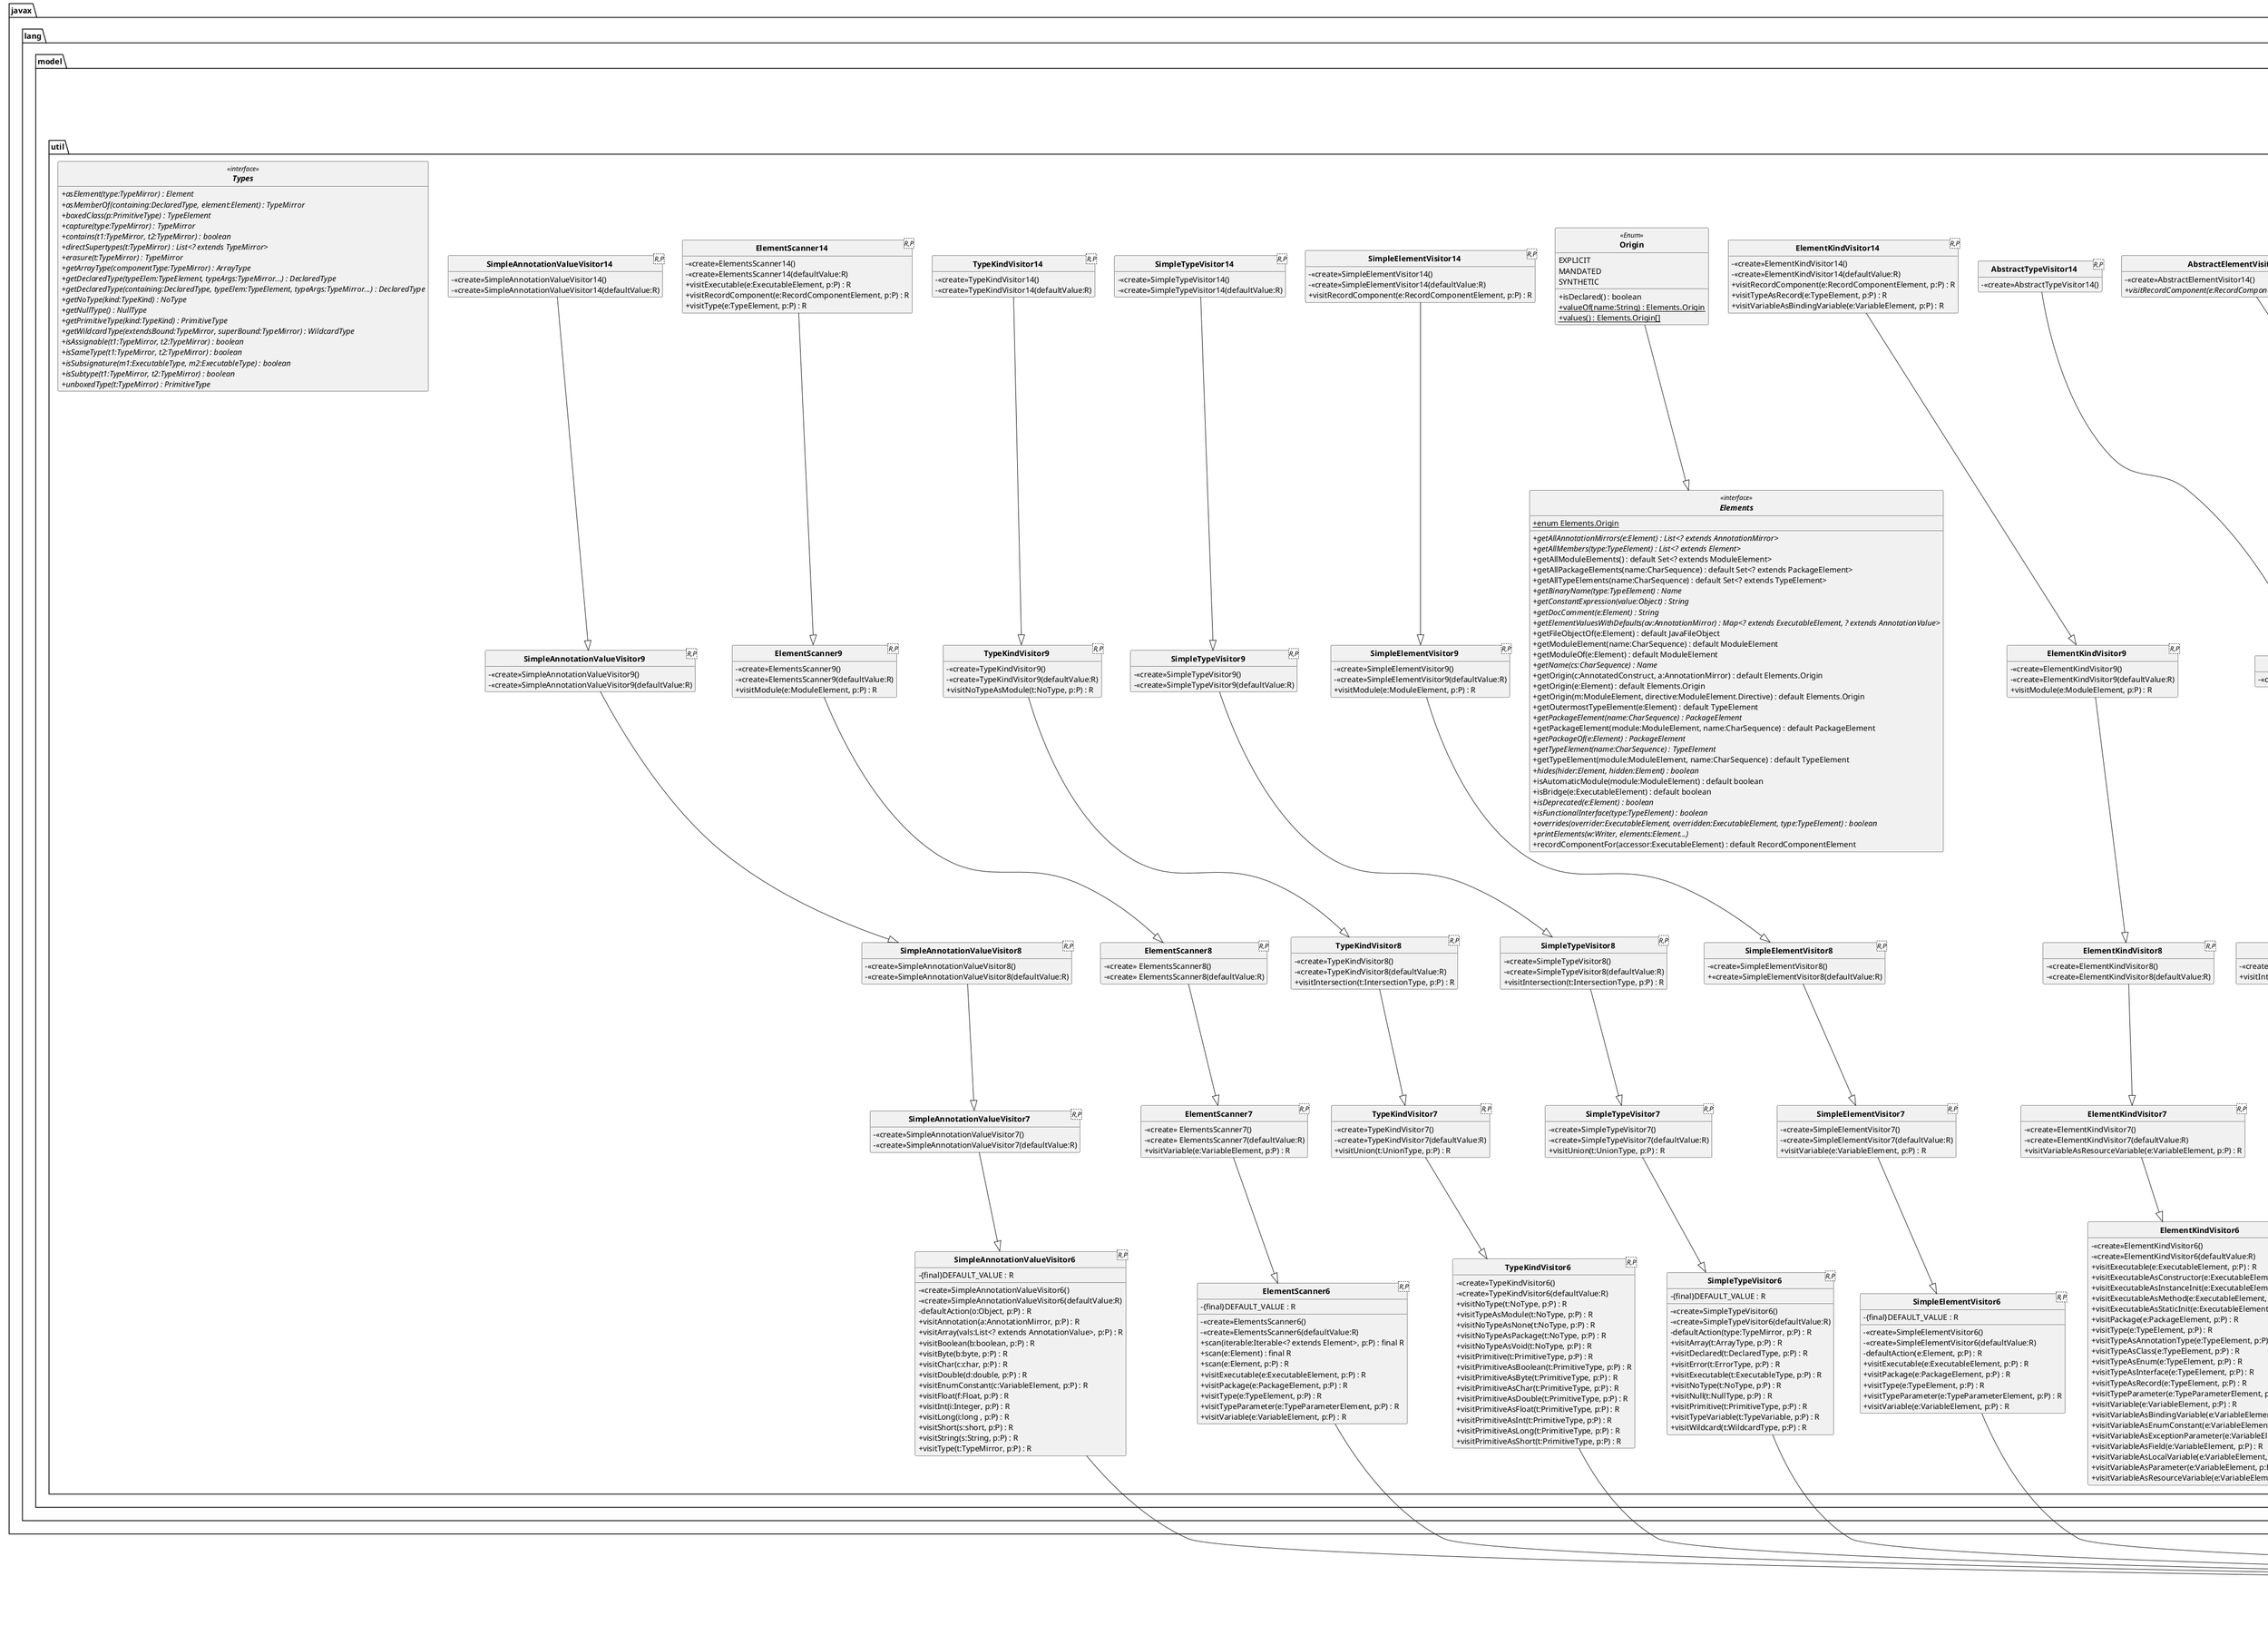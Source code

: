 @startuml
'https://plantuml.com/class-diagram
skinparam classAttributeIconSize 0
skinparam classFontStyle Bold
skinparam style strictuml
hide empty members

package javax.lang.model
{
    interface element.AnnotationMirror <<interface>>
    {
        +{abstract}getAnnotationType() : DeclaredType
        +{abstract}getElementValues() : Map<? extends ExecutableElement, ? extends AnnotationValue>
    }

    interface element.AnnotationValue <<interface>>
    {
        +{abstract}accept(v:AnnotationValueVisitor<R,P>, p:P) : <R, P> R
        +{abstract}getValue() : Object
        +{abstract}toString() : String
    }

    interface element.AnnotationValueVisitor<R,P> <<interface>>
    {
        + visit(av:AnnotationValue) : default R
        +{abstract}visit(av:AnnotationValue, p:P) : R
        +{abstract}visitAnnotation(a:AnnotationMirror, p:P) : R
        +{abstract}visitArray(vals:List<? extends AnnotationValue>, p:P) : R
        +{abstract}visitBoolean(b:boolean, p:P) : R
        +{abstract}visitByte(b:byte, p:P) : R
        +{abstract}visitChar(c:char, p:P) : R
        +{abstract}visitDouble(d:double, p:P) : R
        +{abstract}visitEnumConstant(c:VariableElement, p:P) : R
        +{abstract}visitFloat(f:float, p:P) : R
        +{abstract}visitInt(i:Integer, p:P) : R
        +{abstract}visitLong(i:long, p:P) : R
        +{abstract}visitShort(s:short, p:P) : R
        +{abstract}visitString(s:String, p:P) : R
        +{abstract}visitType(t:TypeMirror, p:P) : R
        +{abstract}visitUnknown(av:AnnotationValue, p:P) : R
    }
    interface element.Element <<interface>>
    {
        +{abstract}accept(v:ElementVisitor<R,P>, p:P) : <R, P>
        +{abstract}asType() : TypeMirror
        +{abstract}equals(obj:Object) : boolean
        +{abstract}getAnnotation(annotationType:Class<A>) : <A extends Annotation> A
        +{abstract}getAnnotationMirrors() : List<? extends AnnotationMirror>
        +{abstract}getAnnotationByType(annotationType:Class<A>) : <A extends Annotation> A[]
        +{abstract}getEnclosedElements() : List<? extends Element>
        +{abstract}getEnclosingElement() : Element
        +{abstract}getKind() : ElementKind
        +{abstract}getModifiers() : Set<Modifier>
        +{abstract}getSimpleName() : Name
        +{abstract}hashCode() : Integer
    }

    enum element.ElementKind <<enumération>>
    {
        ANNOTATION_TYPE
        BINDING_VARIABLE
        CLASS
        CONSTRUCTOR
        ENUM
        ENUM_CONSTANT
        EXCEPTION_PARAMETER
        FIELD
        INSTANCE_INIT
        INTERFACE
        LOCAL_VARIABLE
        METHOD
        MODULE
        OTHER
        PACKAGE
        PARAMETER
        RECORD
        RECORD_COMPONENT
        RESOURCE_VARIABLE
        STATIC_INIT
        TYPE_PARAMETER
        +isclass() : boolean
        +isDeclaredType() : boolean
        +isExecutable() : boolean
        +isField() : boolean
        +isInitializer() : boolean
        +isInterface() : boolean
        +isVariable() : boolean
        +{static}valueOf(name:String) : ElementKind
        +{static}values() : ElementKind[]
    }

    interface element.ElementVisitor<R,P> <<interface>>
    {
        + visit(e:Element) : default R
        +{abstract}visit(e:Element, p:P) : R
        +{abstract}visitExecutable(e:ExecutableElement, p:P) : R
        + visitModule(e:ModuleElement, p:P) : default R
        +{abstract}visitPackage(e:PackageElement, p:P) : R
        + visitRecordComponent(e:RecordComponentElement, p:P) : default R
        +{abstract}visitType(e:TypeElement, p:P) : R
        +{abstract}visitTypeParameter(e:TypeParameterElement, p:P) : R
        +{abstract}visitUnknown(e:Element, p:P) : R
        +{abstract}visitVariable(e:VariableElement, p:P) : R
    }

    interface element.ExecutableElement <<interface>>
    {
        +{abstract}asType() : TypeMirror
        +{abstract}getDefaultValue() : AnnotationValue
        +{abstract}getEnclosingElement() : Element
        +{abstract}getParameters() : List<? extends VariableElement>
        +{abstract}getReceiverType() : TypeMirror
        +{abstract}getReturnType() : TypeMirror
        +{abstract}getSimpleName() : Name
        +{abstract}getThrownTypes() : List<? extends TypeMirror>
        +{abstract}getTypeParameters() : List<? extends TypeParameterElement>
        +{abstract}isDefault() : boolean
        +{abstract}isVarArgs() : boolean
    }

    enum element.Modifier <<enumération>>
    {
        ABSTRACT
        DEFAULT
        FINAL
        NATIVE
        NON_SEALED
        PRIVATE
        PROTECTED
        PUBLIC
        SEALED
        STATIC
        STRICTFP
        SYNCHRONIZED
        TRANSIENT
        VOLATILE
        + toString() : String
        +{static}valueOf(name:String) : Modifier
        +{static}values() : Modifier[]
    }

    interface element.ModuleElement <<interface>>
    {
        +{static}interface ModuleElement.Directive
        +{static}enum ModuleElement.DirectiveKind
        +{static}interface ModuleElement.DirectiveVistitor<R,P>
        +{static}interface ModuleElement.ExportsDirective
        +{static}interface ModuleElement.OpensDirective
        +{static}interface ModuleElement.ProvidesDirective
        +{static}interface ModuleElement.RequiresDirective
        +{static}interface ModuleElement.UsesDirective
        +{abstract}asType() : TypeMirror
        +{abstract}getDirectives() : List<? extends ModuleElement.Directive>
        +{abstract}getEnclosedElements() : List<? extends Element>
        +{abstract}getEnclosingElement() : Element
        +{abstract}getQualifiedName() : Name
        +{abstract}getSimpleName() : Name
        +{abstract}isOpen() : boolean
        +{abstract}isUnnamed() : boolean
    }

    interface element.Name <<interface>>
    {
        +{abstract}contentEquals(cs : CharSequence) : boolean
        +{abstract}equals(obj:Object) : boolean
        +{abstract}hashCode() : Integer
    }

    enum element.NestingKind <<enumération>>
    {
        ANONYMOUS
        LOCAL
        MEMBER
        TOP_LEVEL
        + isNested() : boolean
        +{static}valueOf(name:String) : NestingKind
        +{static}values() : NestingKind[]
    }

    interface element.PackageElement <<interface>>
    {
        +{abstract}asType() : TypeMirror
        +{abstract}getEnclosedElements() : List<? extends Element>
        +{abstract}getEnclosingElement() : Element
        +{abstract}getQualifiedName() : Name
        +{abstract}getSimpleName() : Name
        +{abstract}isUnnamed() : boolean
    }

    interface element.Parameterizable <<interface>>
    {
        +{abstract}getTypeParameters() : List<? extends TypeParameterElement>
    }

    interface element.QualifiedNameable <<interface>>
    {
        +{abstract}getQualifiedName() : Name
    }

    interface element.RecordComponentElement <<interface>>
    {
        +{abstract}getAccessor() : ExecutableElement
        +{abstract}getEnclosingElement() : Element
        +{abstract}getSimpleName() : Name
    }

    interface element.TypeElement <<interface>>
    {
        +{abstract}asType() : TypeMirror
        +{abstract}getEnclosedElements() : List<? extends Element>
        +{abstract}getEnclosingElement() : Element
        +{abstract}getInterfaces() : List<? extends TypeMirror>
        +{abstract}getNestingKind() : NestingKind
        + getPermittedSubClasses() : default List<? extends TypeMirror>
        +{abstract}getQualifiedName() : Name
        + getRecordComponents() : default List<? extends RecordComponentElement>
        +{abstract}getSimpleName() : Name
        +{abstract}getSuperClass() : TypeMirror
        +{abstract}getTypeParameters() : List<? extends TypeParameterElement>
    }

    interface element.TypeParameterElement <<interface>>
    {
        +{abstract}asType() : TypeMirror
        +{abstract}getBounds() : List<? extends TypeMirror>
        +{abstract}getEnclosingElement() : Element
        +{abstract}getGenericElement() : Element
    }

    class element.UnknownAnnotationValueException
    {
        +<<create>>UnknownAnnotationValueException(av:AnnotationValue,p:Object)
        + getArgument() : Object
        + getUnknownAnnotationValue() : AnnotationValue
    }

    class element.UnknownDirectiveException
    {
        +<<create>>UnknownDirectiveException(d:ModuleElement.Directive,p:Object)
        + getArgument() : Object
        + getUnknownDirective() : ModuleElement.Directive
    }

    class element.UnknownElementException
    {
        +<<create>>UnknownElementException(e:Element,p:Object)
        + getArgument() : Object
        + getUnknownElement() : Element
    }

    interface element.VariableElement <<interface>>
    {
        +{abstract}asType() : TypeMirror
        +{abstract}getConstantValue() : Object
        +{abstract}getEnclosingElement() : Element
        +{abstract}getSimpleName() : Name
    }

    interface type.ArrayType <<interface>>
    {
        +{abstract}getComponentType() : TypeMirror
    }

    interface type.DeclaredType <<interface>>
    {
        +{abstract}asElement() : Element
        +{abstract}getEnclosingElement() : TypeMirror
        +{abstract}getTypeArguments() : List<? extends TypeMirror>
    }

    interface type.ErrorType <<interface>>

    interface type.ExecutableType <<interface>>
    {
        +{abstract}getParametersType() : List<? extends TypeMirror>
        +{abstract}getReceiverType() : TypeMirror
        +{abstract}getReturnType() : TypeMirror
        +{abstract}getThrownTypes() : List<? extends TypeMirror>
        +{abstract}getTypeVariables() : List<? extends TypeVariable>
    }

    interface type.IntersectionType <<interface>>
    {
        +{abstract}getBounds() : List<? extends TypeMirror>
    }

    class type.MirroredTypeException
    {
        +<<create>>MirroredTypeException(type:TypeMirror)
        + getTypeMirror() : TypeMirror
    }

    class type.MirroredTypesException
    {
        +<<create>>MirroredTypesException(types:List<? extends TypeMirror>)
        + getTypeMirror() : List<? extends TypeMirror>
    }

    interface type.NoType <<interface>>

    interface type.NullType <<interface>>

    interface type.PrimitiveType <<interface>>

    interface type.ReferenceType <<interface>>

    enum type.TypeKind <<enumération>>
    {
        ARRAY
        BOOLEAN
        BYTE
        CHAR
        DECLARED
        DOUBLE
        ERROR
        EXECUTABLE
        FLOAT
        INT
        INTERSECTION
        LONG
        MODULE
        NONE
        NULL
        OTHER
        PACKAGE
        SHORT
        TYPEVAR
        UNION
        VOID
        WILDCARD

        + isPrimitive() : boolean
        +{static}valueOf(name:String) : TypeKind
        +{static}values() : TypeKind[]
    }

    interface type.TypeMirror <<interface>>
    {
        +{abstract}accept(v:TypeVisitor<R,P>,p:P) : <R,P> R
        +{abstract}equals(obj:Object) : boolean
        +{abstract}getAnnotation(annotationType:Class<A>) : <A extends Annotation> A
        +{abstract}getAnnotationMirrors() : List<? extends AnnotationMirror>
        +{abstract}getAnnotationByType(annotationType:Class<A>) : <A extends Annotation> A[]
        +{abstract}getKind() : TypeKind
        +{abstract}hashCode() : Integer
        +{abstract}toString() : String
    }

    interface type.TypeVariable <<interface>>
    {
        +{abstract}asElement() : Element
        +{abstract}getLowerBound() : TypeMirror
        +{abstract}getUpperBound() : TypeMirror
    }

    interface type.TypeVisitor<R,P> <<interface>>
    {
        + visit(type:TypeMirror) : default R
        +{abstract}visitUnknown(type:TypeMirror, p:P) : R
        +{abstract}visitArray(t:ArrayType, p:P) : R
        +{abstract}visitDeclared(t:DeclaredType, p:P) : R
        +{abstract}visitError(t:ErrorType, p:P) : R
        +{abstract}visitExecutable(t:ExecutableType, p:P) : R
        +{abstract}visitIntersection(t:IntersectionType, p:P) : R
        +{abstract}visitNoType(t:NoType, p:P) : R
        +{abstract}visitNull(t:NullType, p:P) : R
        +{abstract}visitPrimitive(t:PrimitiveType, p:P) : R
        +{abstract}visitTypeVariable(t:TypeVariable, p:P) : R
        +{abstract}visitUnion(t:UnionType, p:P) : R
        +{abstract}visitUnknown(type:TypeMirror, p:P) : R
        +{abstract}visitWildcard(t:WildcardType, p:P) : R
    }

    interface type.UnionType <<interface>>
    {
        +{abstract}getAlternatives() : List<? extends TypeMirror>
    }

    class type.UnknownTypeException
    {
        +<<create>>UnknownTypeException(type:TypeMirror, p:Object)
        + getArgument() : Object
        + getUnknownType() : TypeMirror
    }

    interface type.WildcardType <<interface>>
    {
        +{abstract}getExtendsBound() : TypeMirror
        +{abstract}getSuperBound() : TypeMirror
    }

    class util.AbstractAnnotationValueVisitor14<R,P>
    {
        -<<create>>AbstractAnnotationValueVisitor14()
    }

    class util.AbstractAnnotationValueVisitor6<R,P>
        {
            -<<create>>AbstractAnnotationValueVisitor6()
        }

    class util.AbstractAnnotationValueVisitor7<R,P>
        {
            -<<create>>AbstractAnnotationValueVisitor7()
        }

    class util.AbstractAnnotationValueVisitor8<R,P>
        {
            -<<create>>AbstractAnnotationValueVisitor8()
        }

    class util.AbstractAnnotationValueVisitor9<R,P>
        {
            -<<create>>AbstractAnnotationValueVisitor9()
        }

    class util.AbstractElementVisitor14<R,P>
    {
        -<<create>>AbstractElementVisitor14()
        +{abstract}visitRecordComponent(e:RecordComponentElement,p:P) : abstract R
    }

    class util.AbstractElementVisitor6<R,P>
    {
        -<<create>>AbstractElementVisitor6()
        + visit(e:Element) : final R
        + visit(e:Element, p:P) : final R
        + visitModule(e:ModuleElement, p:P) : R
        + visitRecordComponent(e:RecordComponentElement,p:P) : R
        + visitUnknown(e:Element, p:P) : R
    }

    class util.AbstractElementVisitor7<R,P>
        {
            -<<create>>AbstractElementVisitor7()
        }

    class util.AbstractElementVisitor8<R,P>
        {
            -<<create>>AbstractElementVisitor8()
        }

    class util.AbstractElementVisitor9<R,P>
        {
            -<<create>>AbstractElementVisitor9()
            +{abstract}visitModule(e:ModuleElement,p:P) : abstract R
        }

    class util.AbstractTypeVisitor14<R,P>
    {
        -<<create>>AbstractTypeVisitor14()
    }

    class util.AbstractTypeVisitor6<R,P>
    {
        -<<create>>AbstractTypeVisitor6()
        + visit(type:TypeMirror) : final R
        + visit(type:TypeMirror, p:P) : final R
        + visitIntersection(t:IntersectionType, p:P) : R
        + visitUnion(t:UnionType, p:P) : R
        + visitUnknown(type:TypeMirror, p:P) : R
    }

    class util.AbstractTypeVisitor7<R,P>
    {
        -<<create>>AbstractTypeVisitor7()
        + visitUnion(t:UnionType, p:P) : abstract R
    }

    class util.AbstractTypeVisitor8<R,P>
    {
        -<<create>>AbstractTypeVisitor8()
        + visitIntersection(t:IntersectionType, p:P) : abstract R
    }

    class util.AbstractTypeVisitor9<R,P>
    {
        -<<create>>AbstractTypeVisitor9()
    }

    class util.ElementFilter
    {
        +{static}constructorsIn(elements:Iterable<? extends Element>) : List<ExecutableElement>
        +{static}constructorsIn(elements:Set<? extends Element>) : Set<ExecutableElement>
        +{static}exportsIn(directives:Iterable<? extends ModuleElement.Directive>) : List<ModuleElement.ExportsDirective>
        +{static}fieldsIn(elements:Iterable<? extends Element>) : List<VariableElement>
        +{static}fieldsIn(elements:Set<? extends Element>) : Set<VariableElement>
        +{static}methodsIn(elements:Iterable<? extends Element>) : List<ExecutableElement>
        +{static}methodsIn(elements:Set<? extends Element>) : Set<ExecutableElement>
        +{static}modulesIn(elements:Iterable<? extends Element>) : List<ModuleElement>
        +{static}modulesIn(elements:Set<? extends Element>) : Set<ModuleElement>
        +{static}opensIn(directives:Iterable<? extends ModuleElement.Directive>) : List<ModuleElement.OpensDirective>
        +{static}packagesIn(elements:Iterable<? extends Element>) : List<PackageElement>
        +{static}packagesIn(elements:Set<? extends Element>) : Set<PackageElement>
        +{static}providesIn(directives:Iterable<? extends ModuleElement.Directive>) : List<ModuleElement.ProvidesDirective>
        +{static}recordComponentIn(elements:Iterable<? extends Element>) : List<RecordComponentElement>
        +{static}recordComponentIn(elements:Set<? extends Element>) : Set<RecordComponentElement>
        +{static}requiresIn(directives:Iterable<? extends ModuleElement.Directive>) : List<ModuleElement.RequiresDirective>
        +{static}typesIn(elements:Iterable<? extends Element>) : List<TypeElement>
        +{static}typesIn(elements:Set<? extends Element>) : Set<TypeElement>
        +{static}usesIn(directives:Iterable<? extends ModuleElement.Directive>) : List<ModuleElement.UsesDirective>

    }

    class util.ElementKindVisitor14<R,P>
    {
        -<<create>>ElementKindVisitor14()
        -<<create>>ElementKindVisitor14(defaultValue:R)
        + visitRecordComponent(e:RecordComponentElement, p:P) : R
        + visitTypeAsRecord(e:TypeElement, p:P) : R
        + visitVariableAsBindingVariable(e:VariableElement, p:P) : R
    }

    class util.ElementKindVisitor6<R,P>
    {
        -<<create>>ElementKindVisitor6()
        -<<create>>ElementKindVisitor6(defaultValue:R)
        + visitExecutable(e:ExecutableElement, p:P) : R
        + visitExecutableAsConstructor(e:ExecutableElement, p:P) : R
        + visitExecutableAsInstanceInit(e:ExecutableElement, p:P) : R
        + visitExecutableAsMethod(e:ExecutableElement, p:P) : R
        + visitExecutableAsStaticInit(e:ExecutableElement, p:P) : R
        + visitPackage(e:PackageElement, p:P) : R
        + visitType(e:TypeElement, p:P) : R
        + visitTypeAsAnnotationType(e:TypeElement, p:P) : R
        + visitTypeAsClass(e:TypeElement, p:P) : R
        + visitTypeAsEnum(e:TypeElement, p:P) : R
        + visitTypeAsInterface(e:TypeElement, p:P) : R
        + visitTypeAsRecord(e:TypeElement, p:P) : R
        + visitTypeParameter(e:TypeParameterElement, p:P) : R
        + visitVariable(e:VariableElement, p:P) : R
        + visitVariableAsBindingVariable(e:VariableElement, p:P) : R
        + visitVariableAsEnumConstant(e:VariableElement, p:P) : R
        + visitVariableAsExceptionParameter(e:VariableElement, p:P) : R
        + visitVariableAsField(e:VariableElement, p:P) : R
        + visitVariableAsLocalVariable(e:VariableElement, p:P) : R
        + visitVariableAsParameter(e:VariableElement, p:P) : R
        + visitVariableAsResourceVariable(e:VariableElement, p:P) : R
    }

    class util.ElementKindVisitor7<R,P>
    {
        -<<create>>ElementKindVisitor7()
        -<<create>>ElementKindVisitor7(defaultValue:R)
        + visitVariableAsResourceVariable(e:VariableElement, p:P) : R
    }

    class util.ElementKindVisitor8<R,P>
    {
        -<<create>>ElementKindVisitor8()
        -<<create>>ElementKindVisitor8(defaultValue:R)
    }

    class util.ElementKindVisitor9<R,P>
    {
        -<<create>>ElementKindVisitor9()
        -<<create>>ElementKindVisitor9(defaultValue:R)
        + visitModule(e:ModuleElement, p:P) : R
    }

    interface util.Elements <<interface>>
    {
        +{static}enum Elements.Origin
        +{abstract}getAllAnnotationMirrors(e:Element) : List<? extends AnnotationMirror>
        +{abstract}getAllMembers(type:TypeElement) : List<? extends Element>
        + getAllModuleElements() : default Set<? extends ModuleElement>
        + getAllPackageElements(name:CharSequence) : default Set<? extends PackageElement>
        + getAllTypeElements(name:CharSequence) : default Set<? extends TypeElement>
        +{abstract}getBinaryName(type:TypeElement) : Name
        +{abstract}getConstantExpression(value:Object) : String
        +{abstract}getDocComment(e:Element) : String
        +{abstract}getElementValuesWithDefaults(av:AnnotationMirror) : Map<? extends ExecutableElement, ? extends AnnotationValue>
        + getFileObjectOf(e:Element) : default JavaFileObject
        + getModuleElement(name:CharSequence) : default ModuleElement
        + getModuleOf(e:Element) : default ModuleElement
        +{abstract}getName(cs:CharSequence) : Name
        + getOrigin(c:AnnotatedConstruct, a:AnnotationMirror) : default Elements.Origin
        + getOrigin(e:Element) : default Elements.Origin
        + getOrigin(m:ModuleElement, directive:ModuleElement.Directive) : default Elements.Origin
        + getOutermostTypeElement(e:Element) : default TypeElement
        +{abstract}getPackageElement(name:CharSequence) : PackageElement
        + getPackageElement(module:ModuleElement, name:CharSequence) : default PackageElement
        +{abstract}getPackageOf(e:Element) : PackageElement
        +{abstract}getTypeElement(name:CharSequence) : TypeElement
        + getTypeElement(module:ModuleElement, name:CharSequence) : default TypeElement
        +{abstract}hides(hider:Element, hidden:Element) : boolean
        + isAutomaticModule(module:ModuleElement) : default boolean
        + isBridge(e:ExecutableElement) : default boolean
        +{abstract}isDeprecated(e:Element) : boolean
        +{abstract}isFunctionalInterface(type:TypeElement) : boolean
        +{abstract}overrides(overrider:ExecutableElement, overridden:ExecutableElement, type:TypeElement) : boolean
        +{abstract}printElements(w:Writer, elements:Element...)
        + recordComponentFor(accessor:ExecutableElement) : default RecordComponentElement

    }

    enum util.Origin <<Enum>>
    {
        EXPLICIT
        MANDATED
        SYNTHETIC
        + isDeclared() : boolean
        +{static}valueOf(name:String) : Elements.Origin
        +{static}values() : Elements.Origin[]
    }

    util.Origin --|> util.Elements

    class util.ElementScanner14<R,P>
    {
        -<<create>>ElementsScanner14()
        -<<create>>ElementsScanner14(defaultValue:R)
        + visitExecutable(e:ExecutableElement, p:P) : R
        + visitRecordComponent(e:RecordComponentElement, p:P) : R
        + visitType(e:TypeElement, p:P) : R
    }

    class util.ElementScanner6<R,P>
    {
        -{final}DEFAULT_VALUE : R
        -<<create>>ElementsScanner6()
        -<<create>>ElementsScanner6(defaultValue:R)
        + scan(iterable:Iterable<? extends Element>, p:P) : final R
        + scan(e:Element) : final R
        + scan(e:Element, p:P) : R
        + visitExecutable(e:ExecutableElement, p:P) : R
        + visitPackage(e:PackageElement, p:P) : R
        + visitType(e:TypeElement, p:P) : R
        + visitTypeParameter(e:TypeParameterElement, p:P) : R
        + visitVariable(e:VariableElement, p:P) : R
    }

    class util.ElementScanner7<R,P>
    {
        -<<create>> ElementsScanner7()
        -<<create>> ElementsScanner7(defaultValue:R)
        + visitVariable(e:VariableElement, p:P) : R
    }

    class util.ElementScanner8<R,P>
    {
        -<<create>> ElementsScanner8()
        -<<create>> ElementsScanner8(defaultValue:R)
    }

    class util.ElementScanner9<R,P>
    {
        -<<create>>ElementsScanner9()
        -<<create>>ElementsScanner9(defaultValue:R)
        + visitModule(e:ModuleElement, p:P) : R
    }

    class util.SimpleAnnotationValueVisitor14<R,P>
    {
        -<<create>>SimpleAnnotationValueVisitor14()
        -<<create>>SimpleAnnotationValueVisitor14(defaultValue:R)
    }

    class util.SimpleAnnotationValueVisitor6<R,P>
    {
        -{final}DEFAULT_VALUE : R
        -<<create>>SimpleAnnotationValueVisitor6()
        -<<create>>SimpleAnnotationValueVisitor6(defaultValue:R)
        - defaultAction(o:Object, p:P) : R
        + visitAnnotation(a:AnnotationMirror, p:P) : R
        + visitArray(vals:List<? extends AnnotationValue>, p:P) : R
        + visitBoolean(b:boolean, p:P) : R
        + visitByte(b:byte, p:P) : R
        + visitChar(c:char, p:P) : R
        + visitDouble(d:double, p:P) : R
        + visitEnumConstant(c:VariableElement, p:P) : R
        + visitFloat(f:Float, p:P) : R
        + visitInt(i:Integer, p:P) : R
        + visitLong(i:long , p:P) : R
        + visitShort(s:short, p:P) : R
        + visitString(s:String, p:P) : R
        + visitType(t:TypeMirror, p:P) : R
    }

    class util.SimpleAnnotationValueVisitor7<R,P>
    {
        -<<create>>SimpleAnnotationValueVisitor7()
        -<<create>>SimpleAnnotationValueVisitor7(defaultValue:R)
    }

    class util.SimpleAnnotationValueVisitor8<R,P>
    {
        -<<create>>SimpleAnnotationValueVisitor8()
        -<<create>>SimpleAnnotationValueVisitor8(defaultValue:R)
    }

    class util.SimpleAnnotationValueVisitor9<R,P>
    {
        -<<create>>SimpleAnnotationValueVisitor9()
        -<<create>>SimpleAnnotationValueVisitor9(defaultValue:R)
    }

    class util.SimpleElementVisitor14<R,P>
    {
        -<<create>>SimpleElementVisitor14()
        -<<create>>SimpleElementVisitor14(defaultValue:R)
        + visitRecordComponent(e:RecordComponentElement, p:P) : R
    }

    class util.SimpleElementVisitor6<R,P>
    {
        -{final}DEFAULT_VALUE : R
        -<<create>>SimpleElementVisitor6()
        -<<create>>SimpleElementVisitor6(defaultValue:R)
        - defaultAction(e:Element, p:P) : R
        + visitExecutable(e:ExecutableElement, p:P) : R
        + visitPackage(e:PackageElement, p:P) : R
        + visitType(e:TypeElement, p:P) : R
        + visitTypeParameter(e:TypeParameterElement, p:P) : R
        + visitVariable(e:VariableElement, p:P) : R
    }

    class util.SimpleElementVisitor7<R,P>
    {
        -<<create>>SimpleElementVisitor7()
        -<<create>>SimpleElementVisitor7(defaultValue:R)
        +visitVariable(e:VariableElement, p:P) : R
    }

    class util.SimpleElementVisitor8<R,P>
    {
        -<<create>>SimpleElementVisitor8()
        +<<create>>SimpleElementVisitor8(defaultValue:R)
    }

    class util.SimpleElementVisitor9<R,P>
    {
        -<<create>>SimpleElementVisitor9()
        -<<create>>SimpleElementVisitor9(defaultValue:R)
        + visitModule(e:ModuleElement, p:P) : R
    }

    class util.SimpleTypeVisitor14<R,P>
    {
        -<<create>>SimpleTypeVisitor14()
        -<<create>>SimpleTypeVisitor14(defaultValue:R)
    }

    class util.SimpleTypeVisitor6<R,P>
    {
        -{final}DEFAULT_VALUE : R
        -<<create>>SimpleTypeVisitor6()
        -<<create>>SimpleTypeVisitor6(defaultValue:R)
        - defaultAction(type:TypeMirror, p:P) : R
        + visitArray(t:ArrayType, p:P) : R
        + visitDeclared(t:DeclaredType, p:P) : R
        + visitError(t:ErrorType, p:P) : R
        + visitExecutable(t:ExecutableType, p:P) : R
        + visitNoType(t:NoType, p:P) : R
        + visitNull(t:NullType, p:P) : R
        + visitPrimitive(t:PrimitiveType, p:P) : R
        + visitTypeVariable(t:TypeVariable, p:P) : R
        + visitWildcard(t:WildcardType, p:P) : R
    }

    class util.SimpleTypeVisitor7<R,P>
    {
        -<<create>>SimpleTypeVisitor7()
        -<<create>>SimpleTypeVisitor7(defaultValue:R)
        + visitUnion(t:UnionType, p:P) : R
    }

    class util.SimpleTypeVisitor8<R,P>
    {
        -<<create>>SimpleTypeVisitor8()
        -<<create>>SimpleTypeVisitor8(defaultValue:R)
        + visitIntersection(t:IntersectionType, p:P) : R
    }

    class util.SimpleTypeVisitor9<R,P>
    {
        -<<create>>SimpleTypeVisitor9()
        -<<create>>SimpleTypeVisitor9(defaultValue:R)
    }

    class util.TypeKindVisitor14<R,P>
    {
        -<<create>>TypeKindVisitor14()
        -<<create>>TypeKindVisitor14(defaultValue:R)
    }

    class util.TypeKindVisitor6<R,P>
    {
        -<<create>>TypeKindVisitor6()
        -<<create>>TypeKindVisitor6(defaultValue:R)
        + visitNoType(t:NoType, p:P) : R
        + visitTypeAsModule(t:NoType, p:P) : R
        + visitNoTypeAsNone(t:NoType, p:P) : R
        + visitNoTypeAsPackage(t:NoType, p:P) : R
        + visitNoTypeAsVoid(t:NoType, p:P) : R
        + visitPrimitive(t:PrimitiveType, p:P) : R
        + visitPrimitiveAsBoolean(t:PrimitiveType, p:P) : R
        + visitPrimitiveAsByte(t:PrimitiveType, p:P) : R
        + visitPrimitiveAsChar(t:PrimitiveType, p:P) : R
        + visitPrimitiveAsDouble(t:PrimitiveType, p:P) : R
        + visitPrimitiveAsFloat(t:PrimitiveType, p:P) : R
        + visitPrimitiveAsInt(t:PrimitiveType, p:P) : R
        + visitPrimitiveAsLong(t:PrimitiveType, p:P) : R
        + visitPrimitiveAsShort(t:PrimitiveType, p:P) : R
    }

    class util.TypeKindVisitor7<R,P>
    {
        -<<create>>TypeKindVisitor7()
        -<<create>>TypeKindVisitor7(defaultValue:R)
        + visitUnion(t:UnionType, p:P) : R
    }

    class util.TypeKindVisitor8<R,P>
    {
        -<<create>>TypeKindVisitor8()
        -<<create>>TypeKindVisitor8(defaultValue:R)
        + visitIntersection(t:IntersectionType, p:P) : R
    }

    class util.TypeKindVisitor9<R,P>
    {
        -<<create>>TypeKindVisitor9()
        -<<create>>TypeKindVisitor9(defaultValue:R)
        + visitNoTypeAsModule(t:NoType, p:P) : R
    }

    interface util.Types <<interface>>
    {
        +{abstract}asElement(type:TypeMirror) : Element
        +{abstract}asMemberOf(containing:DeclaredType, element:Element) : TypeMirror
        +{abstract}boxedClass(p:PrimitiveType) : TypeElement
        +{abstract}capture(type:TypeMirror) : TypeMirror
        +{abstract}contains(t1:TypeMirror, t2:TypeMirror) : boolean
        +{abstract}directSupertypes(t:TypeMirror) : List<? extends TypeMirror>
        +{abstract}erasure(t:TypeMirror) : TypeMirror
        +{abstract}getArrayType(componentType:TypeMirror) : ArrayType
        +{abstract}getDeclaredType(typeElem:TypeElement, typeArgs:TypeMirror...) : DeclaredType
        +{abstract}getDeclaredType(containing:DeclaredType, typeElem:TypeElement, typeArgs:TypeMirror...) : DeclaredType
        +{abstract}getNoType(kind:TypeKind) : NoType
        +{abstract}getNullType() : NullType
        +{abstract}getPrimitiveType(kind:TypeKind) : PrimitiveType
        +{abstract}getWildcardType(extendsBound:TypeMirror, superBound:TypeMirror) : WildcardType
        +{abstract}isAssignable(t1:TypeMirror, t2:TypeMirror) : boolean
        +{abstract}isSameType(t1:TypeMirror, t2:TypeMirror) : boolean
        +{abstract}isSubsignature(m1:ExecutableType, m2:ExecutableType) : boolean
        +{abstract}isSubtype(t1:TypeMirror, t2:TypeMirror) : boolean
        +{abstract}unboxedType(t:TypeMirror) : PrimitiveType
    }

    interface AnnotatedConstruct <<interface>>
    {
        +{abstract}getAnnotation(annotationType:Class<A>) : <A extends Annotation> A
        +{abstract}getAnnotationMirrors() : List<? extends AnnotationMirror>
        +{abstract}getAnnotationByType(annotationType:Class<A>) : <A extends Annotation> A[]
    }

    enum SourceVersion <<enumeration>>
    {
        RELEASE_0
        RELEASE_1
        RELEASE_10
        RELEASE_11
        RELEASE_12
        RELEASE_13
        RELEASE_14
        RELEASE_15
        RELEASE_16
        RELEASE_17
        RELEASE_18
        RELEASE_19
        RELEASE_2
        RELEASE_3
        RELEASE_4
        RELEASE_5
        RELEASE_6
        RELEASE_7
        RELEASE_8
        RELEASE_9
        +{static}isIdentifier(name:CharSequence) : boolean
        +{static}isKeyWord(s:CharSequence) : boolean
        +{static}isKeyWord(s:CharSequence, version:SourceVersion) : boolean
        +{static}isName(name:CharSequence) : boolean
        +{static}isName(name:CharSequence, version:SourceVersion) : boolean
        +{static}latest() : SourceVersion
        +{static}latestSupported() : SourceVersion
        + runtimeVersion() : Runtime.Version
        +{static}valueOf(rv:Runtime.Version) : SourceVersion
        +{static}valueOf(name:String) : SourceVersion
        +{static}values() : SourceVersion[]
    }

    class UnknownEntityException
    {
        -<<create>>UnknownEntityException(message:String)
    }
}

javax.lang.model.SourceVersion --|> java.lang.Enum

javax.lang.model.UnknownEntityException --|> java.lang.Throwable

javax.lang.model.element.Element --|> javax.lang.model.AnnotatedConstruct

javax.lang.model.element.ElementKind --|> java.lang.Enum

javax.lang.model.element.ExecutableElement --|> javax.lang.model.element.Element

javax.lang.model.element.ExecutableElement --|> javax.lang.model.element.Parameterizable

javax.lang.model.element.Modifier --|> java.lang.Enum

javax.lang.model.element.ModuleElement --|> javax.lang.model.element.Element

javax.lang.model.element.ModuleElement --|> javax.lang.model.element.QualifiedNameable

javax.lang.model.element.Name --|> java.lang.CharSequence

javax.lang.model.element.NestingKind --|> java.lang.Enum

javax.lang.model.element.PackageElement --|> javax.lang.model.element.Element

javax.lang.model.element.PackageElement --|> javax.lang.model.element.QualifiedNameable

javax.lang.model.element.Parameterizable --|> javax.lang.model.element.Element

javax.lang.model.element.QualifiedNameable --|> javax.lang.model.element.Element

javax.lang.model.element.RecordComponentElement --|> javax.lang.model.element.Element

javax.lang.model.element.TypeElement --|> javax.lang.model.element.Element

javax.lang.model.element.TypeElement --|> javax.lang.model.element.Parameterizable

javax.lang.model.element.TypeElement --|> javax.lang.model.element.QualifiedNameable

javax.lang.model.element.TypeParameterElement --|> javax.lang.model.element.Element

javax.lang.model.element.UnknownAnnotationValueException --|> javax.lang.model.UnknownEntityException

javax.lang.model.element.UnknownDirectiveException --|> javax.lang.model.UnknownEntityException

javax.lang.model.element.UnknownElementException --|> javax.lang.model.UnknownEntityException

javax.lang.model.element.VariableElement --|> javax.lang.model.element.Element

javax.lang.model.type.ArrayType --|> javax.lang.model.type.ReferenceType

javax.lang.model.type.DeclaredType --|> javax.lang.model.type.ReferenceType

javax.lang.model.type.ErrorType --|> javax.lang.model.type.DeclaredType

javax.lang.model.type.ExecutableType --|> javax.lang.model.type.TypeMirror

javax.lang.model.type.IntersectionType --|> javax.lang.model.type.TypeMirror

javax.lang.model.type.MirroredTypeException --|> javax.lang.model.type.MirroredTypesException

javax.lang.model.type.MirroredTypesException --|> java.lang.Throwable

javax.lang.model.type.NoType --|> javax.lang.model.type.TypeMirror

javax.lang.model.type.NullType --|> javax.lang.model.type.ReferenceType

javax.lang.model.type.PrimitiveType --|> javax.lang.model.type.TypeMirror

javax.lang.model.type.ReferenceType --|> javax.lang.model.type.TypeMirror

javax.lang.model.type.TypeKind --|> java.lang.Enum

javax.lang.model.type.TypeMirror --|> javax.lang.model.AnnotatedConstruct

javax.lang.model.type.TypeVariable --|> javax.lang.model.type.ReferenceType

javax.lang.model.type.UnionType --|> javax.lang.model.type.TypeMirror

javax.lang.model.type.UnknownTypeException --|> javax.lang.model.UnknownEntityException

javax.lang.model.type.WildcardType --|> javax.lang.model.type.TypeMirror

javax.lang.model.util.AbstractAnnotationValueVisitor14 --|> javax.lang.model.util.AbstractAnnotationValueVisitor9

javax.lang.model.util.AbstractAnnotationValueVisitor6 --|> java.lang.Object

javax.lang.model.util.AbstractAnnotationValueVisitor7 --|> javax.lang.model.util.AbstractAnnotationValueVisitor6

javax.lang.model.util.AbstractAnnotationValueVisitor8 --|> javax.lang.model.util.AbstractAnnotationValueVisitor7

javax.lang.model.util.AbstractAnnotationValueVisitor9 --|> javax.lang.model.util.AbstractAnnotationValueVisitor8

javax.lang.model.util.AbstractElementVisitor14 --|> javax.lang.model.util.AbstractElementVisitor9

javax.lang.model.util.AbstractElementVisitor6 --|> java.lang.Object

javax.lang.model.util.AbstractElementVisitor7 --|> javax.lang.model.util.AbstractElementVisitor6

javax.lang.model.util.AbstractElementVisitor8 --|> javax.lang.model.util.AbstractElementVisitor7

javax.lang.model.util.AbstractElementVisitor9 --|> javax.lang.model.util.AbstractElementVisitor8

javax.lang.model.util.AbstractTypeVisitor14 --|> javax.lang.model.util.AbstractTypeVisitor9

javax.lang.model.util.AbstractTypeVisitor6 --|> java.lang.Object

javax.lang.model.util.AbstractTypeVisitor7 --|> javax.lang.model.util.AbstractTypeVisitor6

javax.lang.model.util.AbstractTypeVisitor8 --|> javax.lang.model.util.AbstractTypeVisitor7

javax.lang.model.util.AbstractTypeVisitor9 --|> javax.lang.model.util.AbstractTypeVisitor8

javax.lang.model.util.ElementFilter --|> java.lang.Object

javax.lang.model.util.ElementKindVisitor14 --|> javax.lang.model.util.ElementKindVisitor9

javax.lang.model.util.ElementKindVisitor6 --|> java.lang.Object

javax.lang.model.util.ElementKindVisitor7 --|> javax.lang.model.util.ElementKindVisitor6

javax.lang.model.util.ElementKindVisitor8 --|> javax.lang.model.util.ElementKindVisitor7

javax.lang.model.util.ElementKindVisitor9 --|> javax.lang.model.util.ElementKindVisitor8

javax.lang.model.util.ElementScanner14 --|> javax.lang.model.util.ElementScanner9

javax.lang.model.util.ElementScanner6 --|> java.lang.Object

javax.lang.model.util.ElementScanner7 --|> javax.lang.model.util.ElementScanner6

javax.lang.model.util.ElementScanner8 --|> javax.lang.model.util.ElementScanner7

javax.lang.model.util.ElementScanner9 --|> javax.lang.model.util.ElementScanner8

javax.lang.model.util.SimpleAnnotationValueVisitor14 --|> javax.lang.model.util.SimpleAnnotationValueVisitor9

javax.lang.model.util.SimpleAnnotationValueVisitor6 --|> java.lang.Object

javax.lang.model.util.SimpleAnnotationValueVisitor7 --|> javax.lang.model.util.SimpleAnnotationValueVisitor6

javax.lang.model.util.SimpleAnnotationValueVisitor8 --|> javax.lang.model.util.SimpleAnnotationValueVisitor7

javax.lang.model.util.SimpleAnnotationValueVisitor9 --|> javax.lang.model.util.SimpleAnnotationValueVisitor8

javax.lang.model.util.SimpleElementVisitor14 --|> javax.lang.model.util.SimpleElementVisitor9

javax.lang.model.util.SimpleElementVisitor6 --|> java.lang.Object

javax.lang.model.util.SimpleElementVisitor7 --|> javax.lang.model.util.SimpleElementVisitor6

javax.lang.model.util.SimpleElementVisitor8 --|> javax.lang.model.util.SimpleElementVisitor7

javax.lang.model.util.SimpleElementVisitor9 --|> javax.lang.model.util.SimpleElementVisitor8

javax.lang.model.util.SimpleTypeVisitor14 --|> javax.lang.model.util.SimpleTypeVisitor9

javax.lang.model.util.SimpleTypeVisitor6 --|> java.lang.Object

javax.lang.model.util.SimpleTypeVisitor7 --|> javax.lang.model.util.SimpleTypeVisitor6

javax.lang.model.util.SimpleTypeVisitor8 --|> javax.lang.model.util.SimpleTypeVisitor7

javax.lang.model.util.SimpleTypeVisitor9 --|> javax.lang.model.util.SimpleTypeVisitor8

javax.lang.model.util.TypeKindVisitor14 --|> javax.lang.model.util.TypeKindVisitor9

javax.lang.model.util.TypeKindVisitor6 --|> java.lang.Object

javax.lang.model.util.TypeKindVisitor7 --|> javax.lang.model.util.TypeKindVisitor6

javax.lang.model.util.TypeKindVisitor8 --|> javax.lang.model.util.TypeKindVisitor7

javax.lang.model.util.TypeKindVisitor9 --|> javax.lang.model.util.TypeKindVisitor8



@enduml